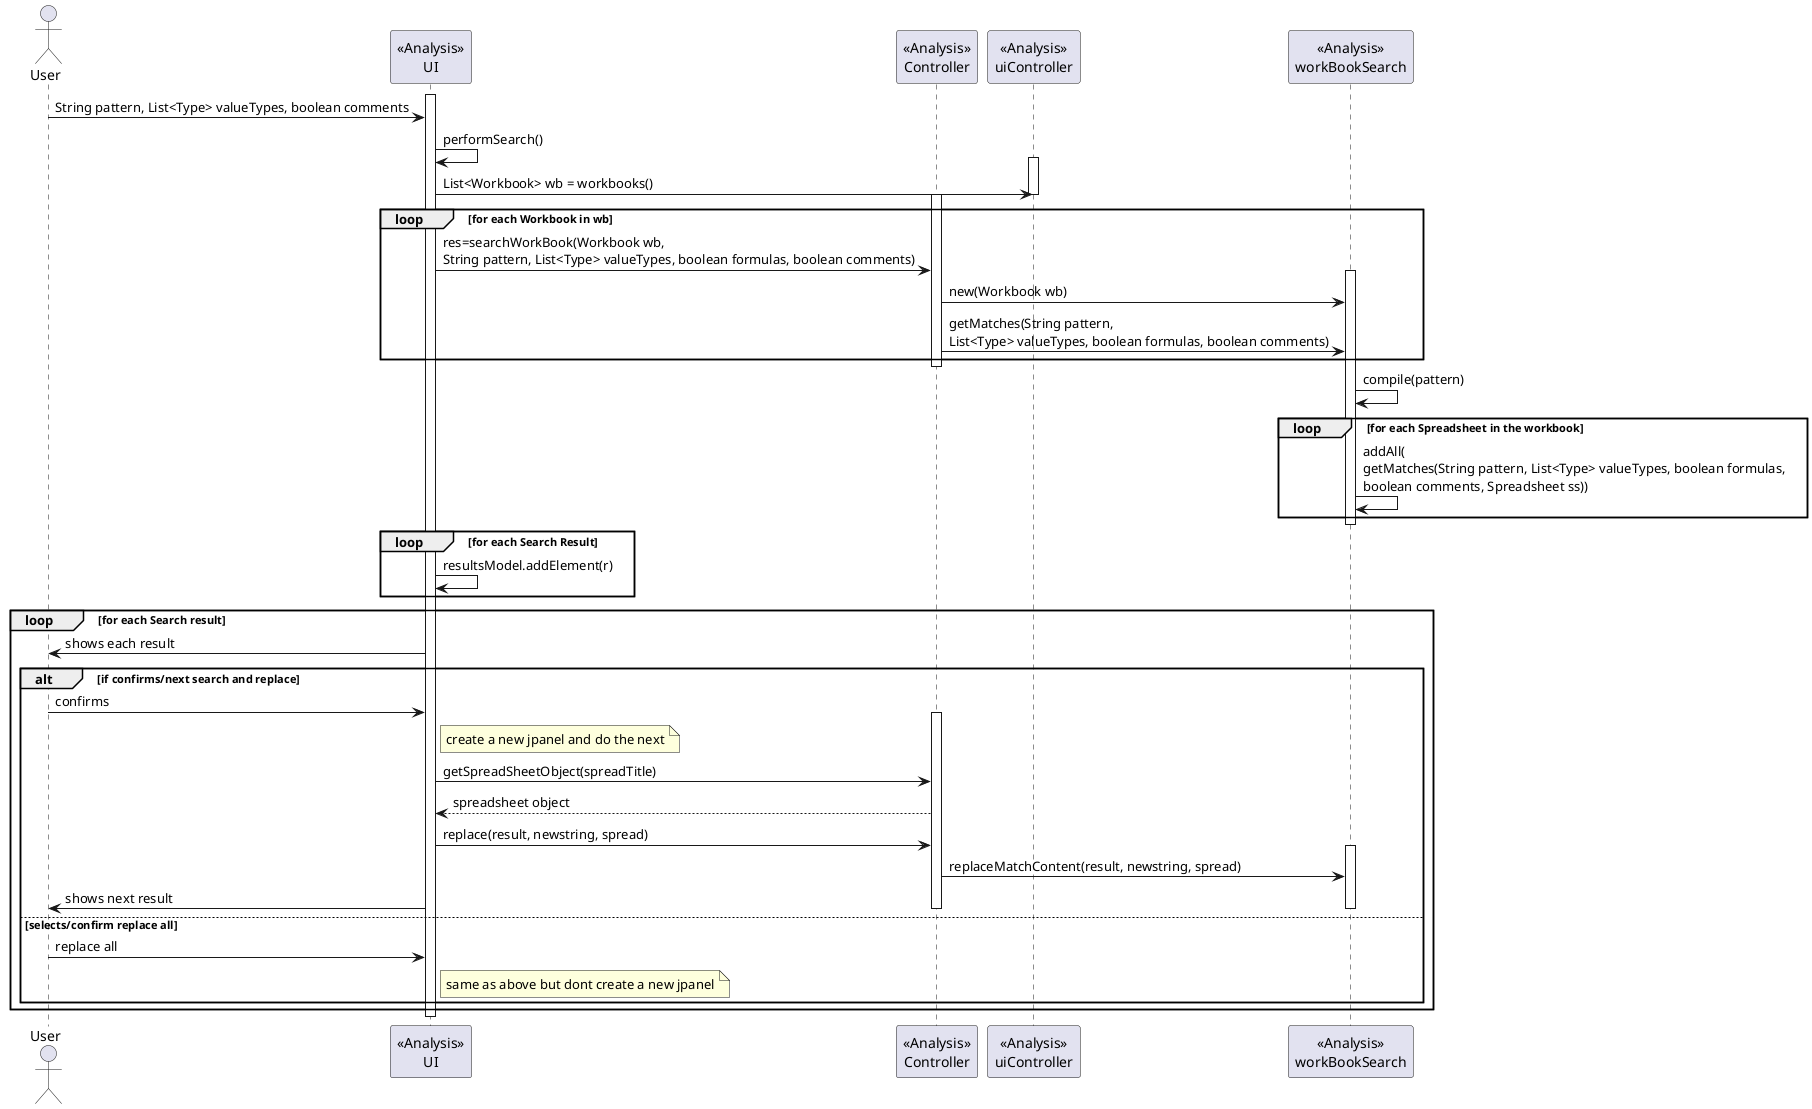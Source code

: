 @startuml doc-files/core07.3_analysis.png
  actor User
  participant "<<Analysis>>\nUI" as SP
  participant "<<Analysis>>\nController" as SC
  participant "<<Analysis>>\nuiController" as UIC
  participant "<<Analysis>>\nworkBookSearch" as wbs

  activate SP
  User -> SP : String pattern, List<Type> valueTypes, boolean comments
  SP -> SP : performSearch()
  activate UIC
  SP -> UIC : List<Workbook> wb = workbooks()
  deactivate UIC

  activate SC
  loop for each Workbook in wb
  SP -> SC : res=searchWorkBook(Workbook wb,\nString pattern, List<Type> valueTypes, boolean formulas, boolean comments)
  activate wbs
  SC -> wbs : new(Workbook wb)
  SC -> wbs : getMatches(String pattern,\nList<Type> valueTypes, boolean formulas, boolean comments)
  end loop
  deactivate SC

  wbs -> wbs : compile(pattern)
  loop for each Spreadsheet in the workbook
  	wbs -> wbs : addAll(\ngetMatches(String pattern, List<Type> valueTypes, boolean formulas,\nboolean comments, Spreadsheet ss))
  end
  deactivate wbs
  loop for each Search Result
  	SP -> SP : resultsModel.addElement(r)
  end

  loop for each Search result
  User <- SP : shows each result

	alt if confirms/next search and replace
	 User -> SP : confirms
	 note right of SP : create a new jpanel and do the next
	 activate SC
     SP -> SC : getSpreadSheetObject(spreadTitle)
	 SP <-- SC : spreadsheet object
	 SP -> SC : replace(result, newstring, spread)
	activate wbs
	 SC -> wbs : replaceMatchContent(result, newstring, spread)
	 User <- SP : shows next result
	deactivate wbs
	 deactivate SC

    else selects/confirm replace all
		User -> SP : replace all
		note right of SP : same as above but dont create a new jpanel
	end

  end
  deactivate SP
@enduml
